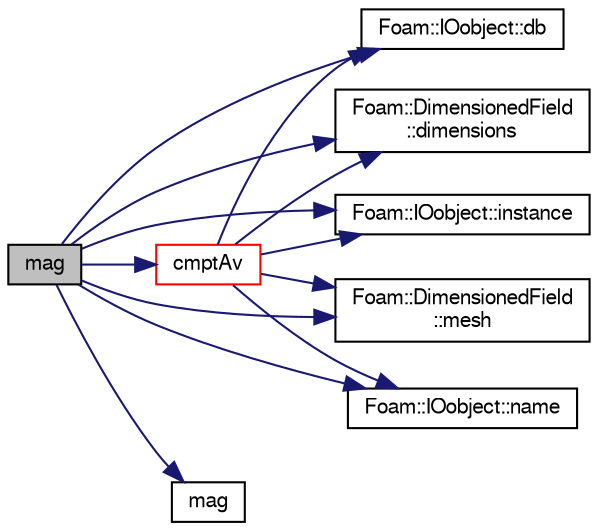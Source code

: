 digraph "mag"
{
  bgcolor="transparent";
  edge [fontname="FreeSans",fontsize="10",labelfontname="FreeSans",labelfontsize="10"];
  node [fontname="FreeSans",fontsize="10",shape=record];
  rankdir="LR";
  Node68395 [label="mag",height=0.2,width=0.4,color="black", fillcolor="grey75", style="filled", fontcolor="black"];
  Node68395 -> Node68396 [color="midnightblue",fontsize="10",style="solid",fontname="FreeSans"];
  Node68396 [label="cmptAv",height=0.2,width=0.4,color="red",URL="$a21124.html#a7af056d5acb329854c78eb3267468c11"];
  Node68396 -> Node68397 [color="midnightblue",fontsize="10",style="solid",fontname="FreeSans"];
  Node68397 [label="Foam::IOobject::db",height=0.2,width=0.4,color="black",URL="$a26142.html#a65cc75d9f80b1df5c3184fb2274a97f1",tooltip="Return the local objectRegistry. "];
  Node68396 -> Node68398 [color="midnightblue",fontsize="10",style="solid",fontname="FreeSans"];
  Node68398 [label="Foam::DimensionedField\l::dimensions",height=0.2,width=0.4,color="black",URL="$a26390.html#a66989c1e0666e0d0c93a2056ce75599e",tooltip="Return dimensions. "];
  Node68396 -> Node68400 [color="midnightblue",fontsize="10",style="solid",fontname="FreeSans"];
  Node68400 [label="Foam::IOobject::instance",height=0.2,width=0.4,color="black",URL="$a26142.html#acac6de003b420b848571b5064e50ed89"];
  Node68396 -> Node68401 [color="midnightblue",fontsize="10",style="solid",fontname="FreeSans"];
  Node68401 [label="Foam::DimensionedField\l::mesh",height=0.2,width=0.4,color="black",URL="$a26390.html#a8f1110830348a1448a14ab5e3cf47e3b",tooltip="Return mesh. "];
  Node68396 -> Node68402 [color="midnightblue",fontsize="10",style="solid",fontname="FreeSans"];
  Node68402 [label="Foam::IOobject::name",height=0.2,width=0.4,color="black",URL="$a26142.html#acc80e00a8ac919288fb55bd14cc88bf6",tooltip="Return name. "];
  Node68395 -> Node68397 [color="midnightblue",fontsize="10",style="solid",fontname="FreeSans"];
  Node68395 -> Node68398 [color="midnightblue",fontsize="10",style="solid",fontname="FreeSans"];
  Node68395 -> Node68400 [color="midnightblue",fontsize="10",style="solid",fontname="FreeSans"];
  Node68395 -> Node68403 [color="midnightblue",fontsize="10",style="solid",fontname="FreeSans"];
  Node68403 [label="mag",height=0.2,width=0.4,color="black",URL="$a21124.html#a929da2a3fdcf3dacbbe0487d3a330dae"];
  Node68395 -> Node68401 [color="midnightblue",fontsize="10",style="solid",fontname="FreeSans"];
  Node68395 -> Node68402 [color="midnightblue",fontsize="10",style="solid",fontname="FreeSans"];
}
